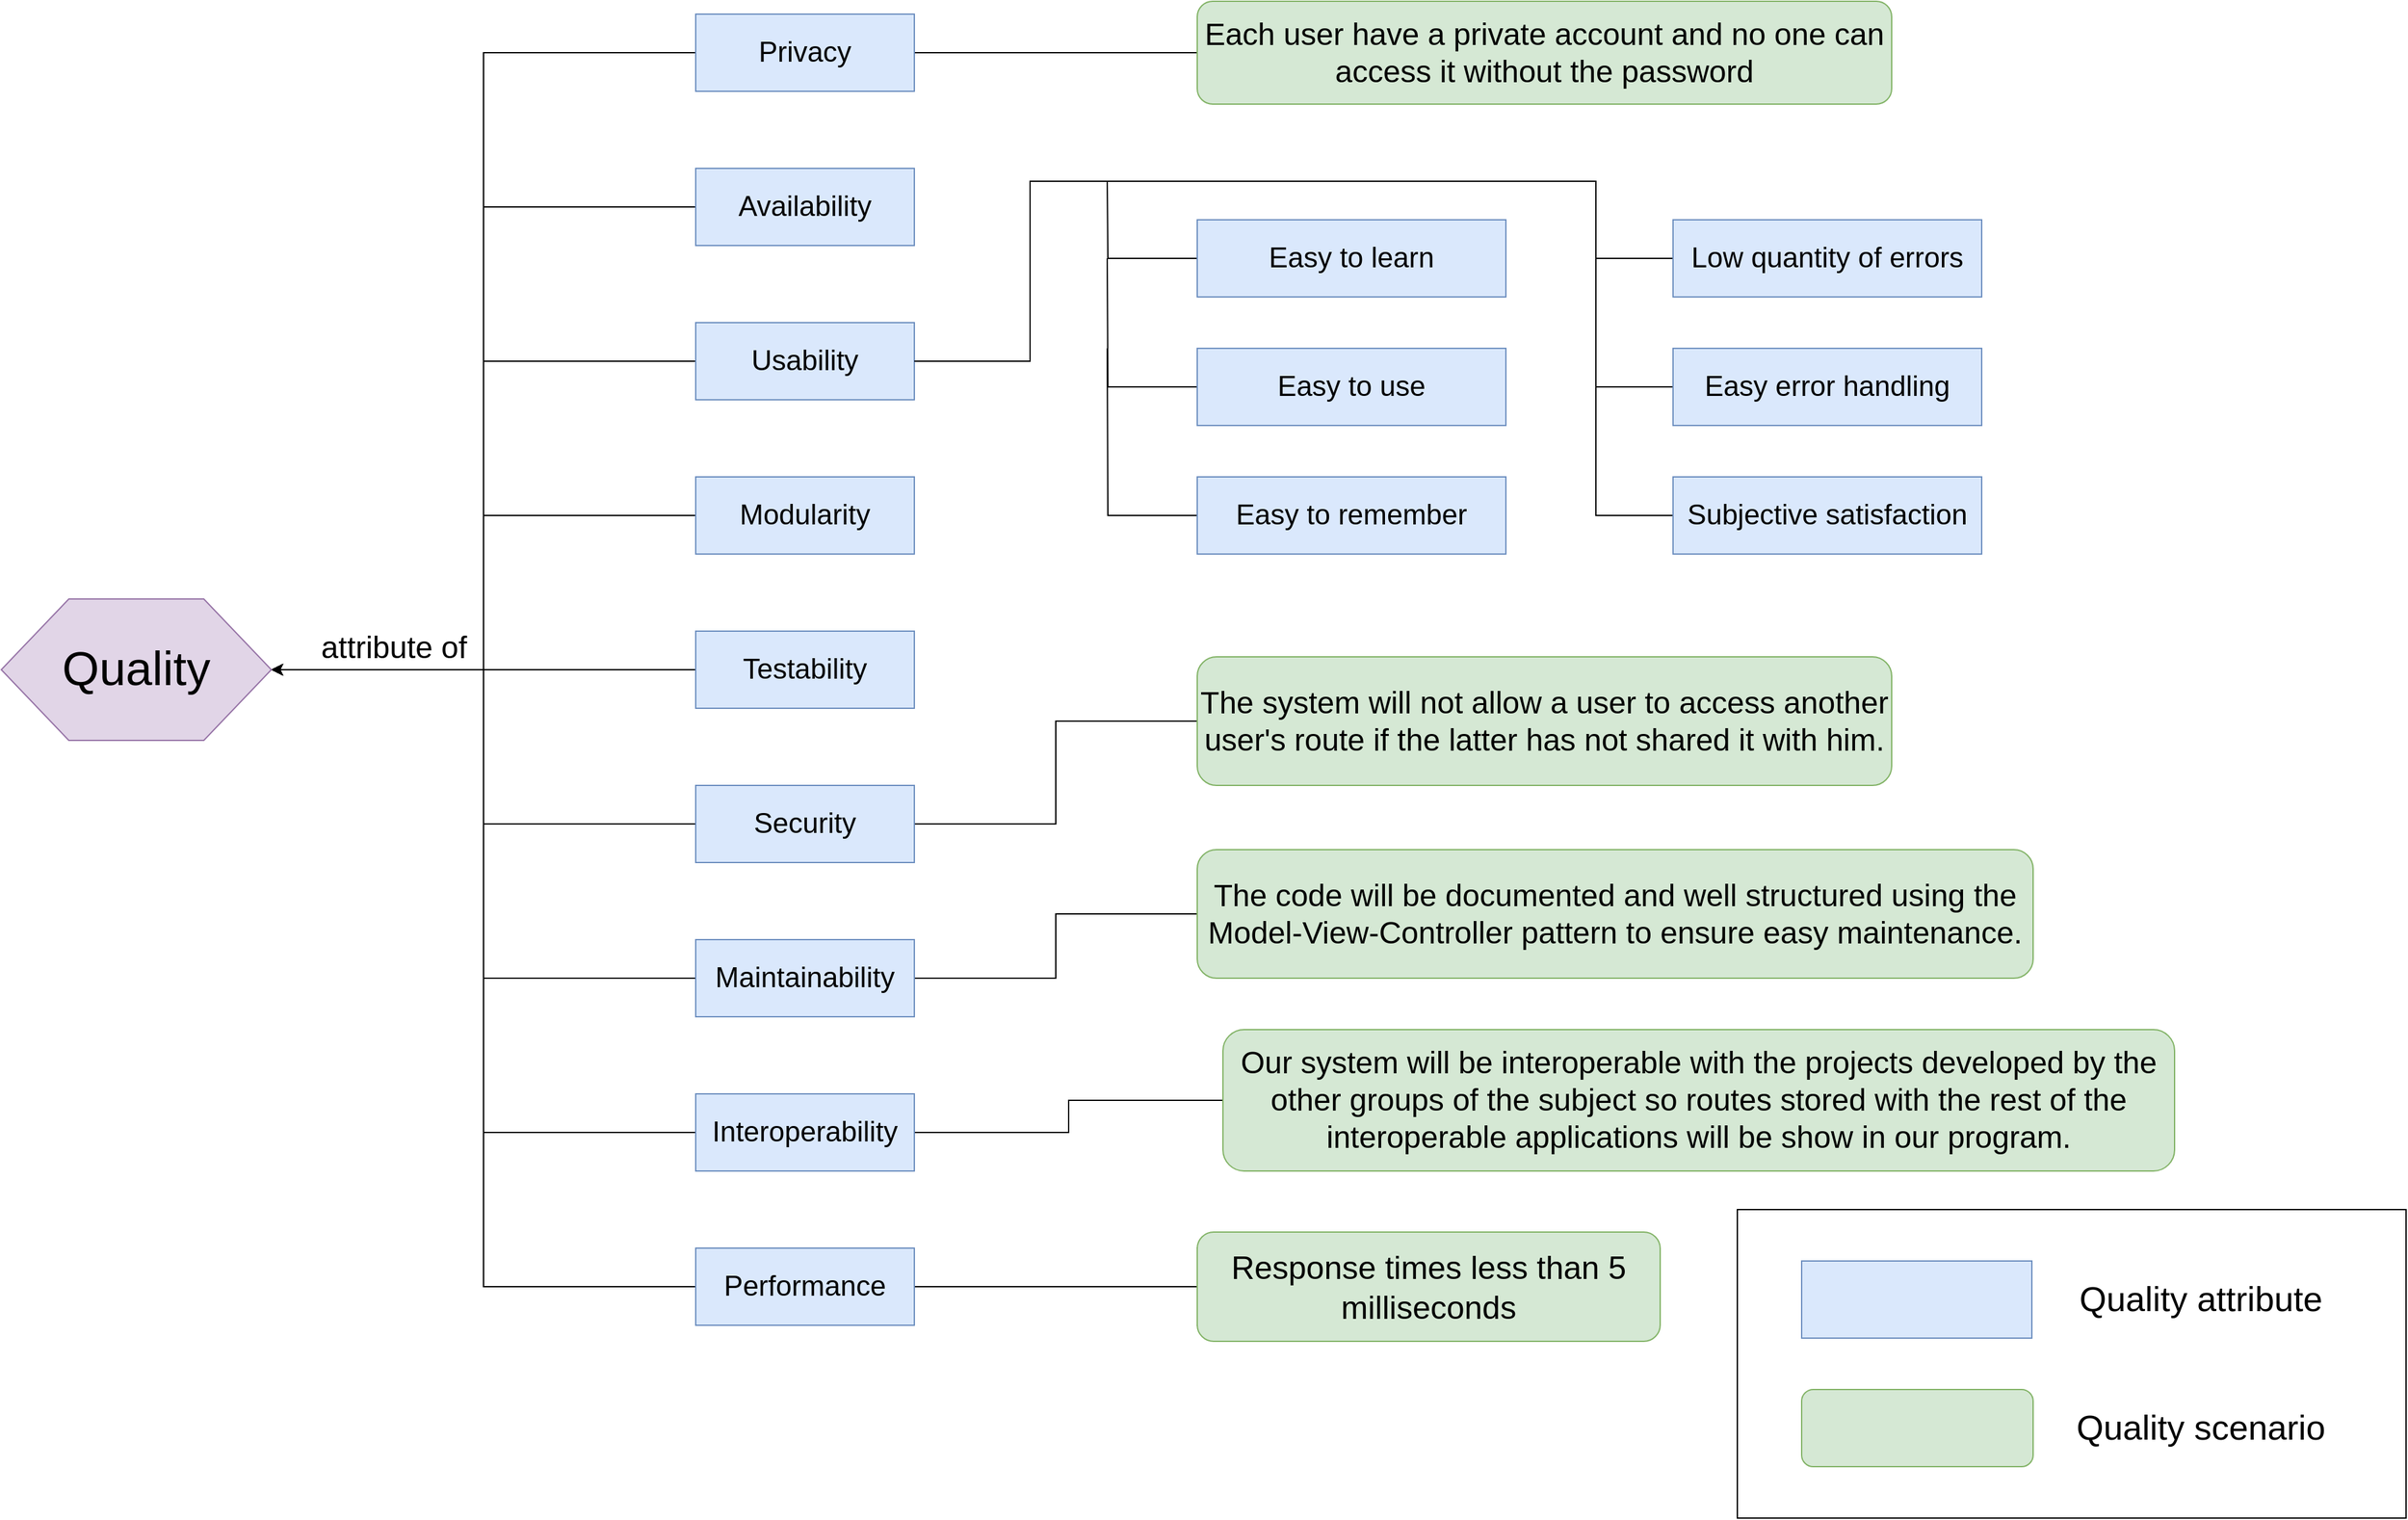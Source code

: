 <mxfile version="12.8.1" type="device"><diagram id="rhTepSLKKWJoMg6rRLYW" name="Page-1"><mxGraphModel dx="3413" dy="2352" grid="1" gridSize="10" guides="1" tooltips="1" connect="1" arrows="1" fold="1" page="1" pageScale="1" pageWidth="827" pageHeight="1169" math="0" shadow="0"><root><mxCell id="0"/><mxCell id="1" parent="0"/><mxCell id="WbtP2acn7FxdcyMSeGJ4-27" style="edgeStyle=orthogonalEdgeStyle;rounded=0;orthogonalLoop=1;jettySize=auto;html=1;entryX=1;entryY=0.5;entryDx=0;entryDy=0;fontSize=22;" parent="1" source="WbtP2acn7FxdcyMSeGJ4-4" target="WbtP2acn7FxdcyMSeGJ4-16" edge="1"><mxGeometry relative="1" as="geometry"/></mxCell><mxCell id="IzAJFOh3TH7jFxHh3JM8-11" style="edgeStyle=orthogonalEdgeStyle;rounded=0;orthogonalLoop=1;jettySize=auto;html=1;endArrow=none;endFill=0;" parent="1" source="WbtP2acn7FxdcyMSeGJ4-4" target="IzAJFOh3TH7jFxHh3JM8-10" edge="1"><mxGeometry relative="1" as="geometry"/></mxCell><mxCell id="WbtP2acn7FxdcyMSeGJ4-4" value="Performance" style="rounded=0;whiteSpace=wrap;html=1;fontSize=22;fillColor=#dae8fc;strokeColor=#6c8ebf;" parent="1" vertex="1"><mxGeometry x="200" y="660" width="170" height="60" as="geometry"/></mxCell><mxCell id="WbtP2acn7FxdcyMSeGJ4-26" style="edgeStyle=orthogonalEdgeStyle;rounded=0;orthogonalLoop=1;jettySize=auto;html=1;entryX=1;entryY=0.5;entryDx=0;entryDy=0;fontSize=22;" parent="1" source="WbtP2acn7FxdcyMSeGJ4-5" target="WbtP2acn7FxdcyMSeGJ4-16" edge="1"><mxGeometry relative="1" as="geometry"/></mxCell><mxCell id="IzAJFOh3TH7jFxHh3JM8-9" style="edgeStyle=orthogonalEdgeStyle;rounded=0;orthogonalLoop=1;jettySize=auto;html=1;entryX=0;entryY=0.5;entryDx=0;entryDy=0;endArrow=none;endFill=0;" parent="1" source="WbtP2acn7FxdcyMSeGJ4-5" target="IzAJFOh3TH7jFxHh3JM8-7" edge="1"><mxGeometry relative="1" as="geometry"/></mxCell><mxCell id="WbtP2acn7FxdcyMSeGJ4-5" value="Interoperability" style="rounded=0;whiteSpace=wrap;html=1;fontSize=22;fillColor=#dae8fc;strokeColor=#6c8ebf;" parent="1" vertex="1"><mxGeometry x="200" y="540" width="170" height="60" as="geometry"/></mxCell><mxCell id="WbtP2acn7FxdcyMSeGJ4-25" style="edgeStyle=orthogonalEdgeStyle;rounded=0;orthogonalLoop=1;jettySize=auto;html=1;entryX=1;entryY=0.5;entryDx=0;entryDy=0;fontSize=22;" parent="1" source="WbtP2acn7FxdcyMSeGJ4-6" target="WbtP2acn7FxdcyMSeGJ4-16" edge="1"><mxGeometry relative="1" as="geometry"/></mxCell><mxCell id="IzAJFOh3TH7jFxHh3JM8-13" style="edgeStyle=orthogonalEdgeStyle;rounded=0;orthogonalLoop=1;jettySize=auto;html=1;endArrow=none;endFill=0;" parent="1" source="WbtP2acn7FxdcyMSeGJ4-6" target="IzAJFOh3TH7jFxHh3JM8-12" edge="1"><mxGeometry relative="1" as="geometry"/></mxCell><mxCell id="WbtP2acn7FxdcyMSeGJ4-6" value="Maintainability" style="rounded=0;whiteSpace=wrap;html=1;fontSize=22;fillColor=#dae8fc;strokeColor=#6c8ebf;" parent="1" vertex="1"><mxGeometry x="200" y="420" width="170" height="60" as="geometry"/></mxCell><mxCell id="WbtP2acn7FxdcyMSeGJ4-23" style="edgeStyle=orthogonalEdgeStyle;rounded=0;orthogonalLoop=1;jettySize=auto;html=1;entryX=1;entryY=0.5;entryDx=0;entryDy=0;fontSize=22;" parent="1" source="WbtP2acn7FxdcyMSeGJ4-8" target="WbtP2acn7FxdcyMSeGJ4-16" edge="1"><mxGeometry relative="1" as="geometry"/></mxCell><mxCell id="IzAJFOh3TH7jFxHh3JM8-2" style="edgeStyle=orthogonalEdgeStyle;rounded=0;orthogonalLoop=1;jettySize=auto;html=1;entryX=0;entryY=0.5;entryDx=0;entryDy=0;endArrow=none;endFill=0;" parent="1" source="WbtP2acn7FxdcyMSeGJ4-8" target="IzAJFOh3TH7jFxHh3JM8-1" edge="1"><mxGeometry relative="1" as="geometry"/></mxCell><mxCell id="WbtP2acn7FxdcyMSeGJ4-8" value="Security" style="rounded=0;whiteSpace=wrap;html=1;fontSize=22;fillColor=#dae8fc;strokeColor=#6c8ebf;" parent="1" vertex="1"><mxGeometry x="200" y="300" width="170" height="60" as="geometry"/></mxCell><mxCell id="WbtP2acn7FxdcyMSeGJ4-22" style="edgeStyle=orthogonalEdgeStyle;rounded=0;orthogonalLoop=1;jettySize=auto;html=1;entryX=1;entryY=0.5;entryDx=0;entryDy=0;fontSize=22;" parent="1" source="WbtP2acn7FxdcyMSeGJ4-9" target="WbtP2acn7FxdcyMSeGJ4-16" edge="1"><mxGeometry relative="1" as="geometry"/></mxCell><mxCell id="WbtP2acn7FxdcyMSeGJ4-9" value="Testability" style="rounded=0;whiteSpace=wrap;html=1;fontSize=22;fillColor=#dae8fc;strokeColor=#6c8ebf;" parent="1" vertex="1"><mxGeometry x="200" y="180" width="170" height="60" as="geometry"/></mxCell><mxCell id="WbtP2acn7FxdcyMSeGJ4-21" style="edgeStyle=orthogonalEdgeStyle;rounded=0;orthogonalLoop=1;jettySize=auto;html=1;entryX=1;entryY=0.5;entryDx=0;entryDy=0;fontSize=22;" parent="1" source="WbtP2acn7FxdcyMSeGJ4-10" target="WbtP2acn7FxdcyMSeGJ4-16" edge="1"><mxGeometry relative="1" as="geometry"/></mxCell><mxCell id="WbtP2acn7FxdcyMSeGJ4-10" value="Modularity" style="rounded=0;whiteSpace=wrap;html=1;fontSize=22;fillColor=#dae8fc;strokeColor=#6c8ebf;" parent="1" vertex="1"><mxGeometry x="200" y="60" width="170" height="60" as="geometry"/></mxCell><mxCell id="WbtP2acn7FxdcyMSeGJ4-20" style="edgeStyle=orthogonalEdgeStyle;rounded=0;orthogonalLoop=1;jettySize=auto;html=1;entryX=1;entryY=0.5;entryDx=0;entryDy=0;fontSize=22;" parent="1" source="WbtP2acn7FxdcyMSeGJ4-11" target="WbtP2acn7FxdcyMSeGJ4-16" edge="1"><mxGeometry relative="1" as="geometry"/></mxCell><mxCell id="WbtP2acn7FxdcyMSeGJ4-11" value="Usability" style="rounded=0;whiteSpace=wrap;html=1;fontSize=22;fillColor=#dae8fc;strokeColor=#6c8ebf;" parent="1" vertex="1"><mxGeometry x="200" y="-60" width="170" height="60" as="geometry"/></mxCell><mxCell id="WbtP2acn7FxdcyMSeGJ4-19" style="edgeStyle=orthogonalEdgeStyle;rounded=0;orthogonalLoop=1;jettySize=auto;html=1;entryX=1;entryY=0.5;entryDx=0;entryDy=0;fontSize=22;" parent="1" source="WbtP2acn7FxdcyMSeGJ4-12" target="WbtP2acn7FxdcyMSeGJ4-16" edge="1"><mxGeometry relative="1" as="geometry"/></mxCell><mxCell id="WbtP2acn7FxdcyMSeGJ4-12" value="Availability" style="rounded=0;whiteSpace=wrap;html=1;fontSize=22;fillColor=#dae8fc;strokeColor=#6c8ebf;" parent="1" vertex="1"><mxGeometry x="200" y="-180" width="170" height="60" as="geometry"/></mxCell><mxCell id="WbtP2acn7FxdcyMSeGJ4-18" style="edgeStyle=orthogonalEdgeStyle;rounded=0;orthogonalLoop=1;jettySize=auto;html=1;entryX=1;entryY=0.5;entryDx=0;entryDy=0;fontSize=22;endArrow=none;endFill=0;" parent="1" source="WbtP2acn7FxdcyMSeGJ4-13" target="WbtP2acn7FxdcyMSeGJ4-16" edge="1"><mxGeometry relative="1" as="geometry"/></mxCell><mxCell id="WbtP2acn7FxdcyMSeGJ4-34" style="edgeStyle=orthogonalEdgeStyle;rounded=0;orthogonalLoop=1;jettySize=auto;html=1;entryX=0;entryY=0.5;entryDx=0;entryDy=0;endArrow=none;endFill=0;fontSize=24;" parent="1" source="WbtP2acn7FxdcyMSeGJ4-13" target="WbtP2acn7FxdcyMSeGJ4-33" edge="1"><mxGeometry relative="1" as="geometry"/></mxCell><mxCell id="WbtP2acn7FxdcyMSeGJ4-13" value="&lt;div&gt;Privacy&lt;/div&gt;" style="rounded=0;whiteSpace=wrap;html=1;fontSize=22;fillColor=#dae8fc;strokeColor=#6c8ebf;" parent="1" vertex="1"><mxGeometry x="200" y="-300" width="170" height="60" as="geometry"/></mxCell><mxCell id="WbtP2acn7FxdcyMSeGJ4-16" value="Quality" style="text;html=1;strokeColor=none;fillColor=none;align=center;verticalAlign=middle;whiteSpace=wrap;rounded=0;fontSize=30;" parent="1" vertex="1"><mxGeometry x="-240" y="155" width="110" height="110" as="geometry"/></mxCell><mxCell id="WbtP2acn7FxdcyMSeGJ4-31" value="&lt;font style=&quot;font-size: 24px&quot;&gt;attribute of&lt;/font&gt;" style="text;html=1;align=center;verticalAlign=middle;resizable=0;points=[];autosize=1;fontSize=30;" parent="1" vertex="1"><mxGeometry x="-100" y="170" width="130" height="40" as="geometry"/></mxCell><mxCell id="WbtP2acn7FxdcyMSeGJ4-33" value="&lt;font style=&quot;font-size: 24px;&quot;&gt;Each user have a private account and no one can access it without the password&lt;/font&gt;" style="rounded=1;whiteSpace=wrap;html=1;fontSize=24;fillColor=#d5e8d4;strokeColor=#82b366;" parent="1" vertex="1"><mxGeometry x="590" y="-310" width="540" height="80" as="geometry"/></mxCell><mxCell id="IzAJFOh3TH7jFxHh3JM8-3" style="edgeStyle=orthogonalEdgeStyle;rounded=0;orthogonalLoop=1;jettySize=auto;html=1;endArrow=none;endFill=0;" parent="1" source="WbtP2acn7FxdcyMSeGJ4-35" edge="1"><mxGeometry relative="1" as="geometry"><mxPoint x="520" y="-170" as="targetPoint"/></mxGeometry></mxCell><mxCell id="WbtP2acn7FxdcyMSeGJ4-35" value="Easy to learn" style="rounded=0;whiteSpace=wrap;html=1;fontSize=22;fillColor=#dae8fc;strokeColor=#6c8ebf;" parent="1" vertex="1"><mxGeometry x="590" y="-140" width="240" height="60" as="geometry"/></mxCell><mxCell id="WbtP2acn7FxdcyMSeGJ4-45" style="edgeStyle=orthogonalEdgeStyle;rounded=0;orthogonalLoop=1;jettySize=auto;html=1;endArrow=none;endFill=0;fontSize=24;" parent="1" source="WbtP2acn7FxdcyMSeGJ4-36" edge="1"><mxGeometry relative="1" as="geometry"><mxPoint x="370" y="-30" as="targetPoint"/><Array as="points"><mxPoint x="900" y="-110"/><mxPoint x="900" y="-170"/><mxPoint x="460" y="-170"/><mxPoint x="460" y="-30"/></Array></mxGeometry></mxCell><mxCell id="WbtP2acn7FxdcyMSeGJ4-36" value="Low quantity of errors" style="rounded=0;whiteSpace=wrap;html=1;fontSize=22;" parent="1" vertex="1"><mxGeometry x="960" y="-140" width="240" height="60" as="geometry"/></mxCell><mxCell id="IzAJFOh3TH7jFxHh3JM8-5" style="edgeStyle=orthogonalEdgeStyle;rounded=0;orthogonalLoop=1;jettySize=auto;html=1;endArrow=none;endFill=0;" parent="1" source="WbtP2acn7FxdcyMSeGJ4-37" edge="1"><mxGeometry relative="1" as="geometry"><mxPoint x="520" y="-40" as="targetPoint"/></mxGeometry></mxCell><mxCell id="WbtP2acn7FxdcyMSeGJ4-37" value="Easy to remember" style="rounded=0;whiteSpace=wrap;html=1;fontSize=22;" parent="1" vertex="1"><mxGeometry x="590" y="60" width="240" height="60" as="geometry"/></mxCell><mxCell id="IzAJFOh3TH7jFxHh3JM8-4" style="edgeStyle=orthogonalEdgeStyle;rounded=0;orthogonalLoop=1;jettySize=auto;html=1;endArrow=none;endFill=0;" parent="1" source="WbtP2acn7FxdcyMSeGJ4-38" edge="1"><mxGeometry relative="1" as="geometry"><mxPoint x="520" y="-110" as="targetPoint"/></mxGeometry></mxCell><mxCell id="WbtP2acn7FxdcyMSeGJ4-38" value="Easy to use" style="rounded=0;whiteSpace=wrap;html=1;fontSize=22;fillColor=#dae8fc;strokeColor=#6c8ebf;" parent="1" vertex="1"><mxGeometry x="590" y="-40" width="240" height="60" as="geometry"/></mxCell><mxCell id="WbtP2acn7FxdcyMSeGJ4-47" style="edgeStyle=orthogonalEdgeStyle;rounded=0;orthogonalLoop=1;jettySize=auto;html=1;endArrow=none;endFill=0;fontSize=24;" parent="1" source="WbtP2acn7FxdcyMSeGJ4-39" edge="1"><mxGeometry relative="1" as="geometry"><mxPoint x="370" y="-30" as="targetPoint"/><Array as="points"><mxPoint x="900" y="-10"/><mxPoint x="900" y="-170"/><mxPoint x="460" y="-170"/><mxPoint x="460" y="-30"/></Array></mxGeometry></mxCell><mxCell id="WbtP2acn7FxdcyMSeGJ4-39" value="Easy error handling" style="rounded=0;whiteSpace=wrap;html=1;fontSize=22;fillColor=#dae8fc;strokeColor=#6c8ebf;" parent="1" vertex="1"><mxGeometry x="960" y="-40" width="240" height="60" as="geometry"/></mxCell><mxCell id="WbtP2acn7FxdcyMSeGJ4-48" style="edgeStyle=orthogonalEdgeStyle;rounded=0;orthogonalLoop=1;jettySize=auto;html=1;entryX=1;entryY=0.5;entryDx=0;entryDy=0;endArrow=none;endFill=0;fontSize=24;" parent="1" source="WbtP2acn7FxdcyMSeGJ4-40" target="WbtP2acn7FxdcyMSeGJ4-11" edge="1"><mxGeometry relative="1" as="geometry"><Array as="points"><mxPoint x="900" y="90"/><mxPoint x="900" y="-170"/><mxPoint x="460" y="-170"/><mxPoint x="460" y="-30"/></Array></mxGeometry></mxCell><mxCell id="WbtP2acn7FxdcyMSeGJ4-40" value="Subjective satisfaction" style="rounded=0;whiteSpace=wrap;html=1;fontSize=22;fillColor=#dae8fc;strokeColor=#6c8ebf;" parent="1" vertex="1"><mxGeometry x="960" y="60" width="240" height="60" as="geometry"/></mxCell><mxCell id="IzAJFOh3TH7jFxHh3JM8-1" value="The system will not allow a user to access another user's route if the latter has not shared it with him." style="rounded=1;whiteSpace=wrap;html=1;fontSize=24;fillColor=#d5e8d4;strokeColor=#82b366;" parent="1" vertex="1"><mxGeometry x="590" y="200" width="540" height="100" as="geometry"/></mxCell><mxCell id="IzAJFOh3TH7jFxHh3JM8-6" value="Easy to remember" style="rounded=0;whiteSpace=wrap;html=1;fontSize=22;fillColor=#dae8fc;strokeColor=#6c8ebf;" parent="1" vertex="1"><mxGeometry x="590" y="60" width="240" height="60" as="geometry"/></mxCell><mxCell id="IzAJFOh3TH7jFxHh3JM8-7" value="Our system will be interoperable with the projects developed by the other groups of the subject so routes stored with the rest of the interoperable applications will be show in our program." style="rounded=1;whiteSpace=wrap;html=1;fontSize=24;fillColor=#d5e8d4;strokeColor=#82b366;" parent="1" vertex="1"><mxGeometry x="610" y="490" width="740" height="110" as="geometry"/></mxCell><mxCell id="IzAJFOh3TH7jFxHh3JM8-10" value="&lt;font style=&quot;font-size: 25px&quot;&gt;Short response times&lt;/font&gt;" style="rounded=0;whiteSpace=wrap;html=1;fontSize=22;" parent="1" vertex="1"><mxGeometry x="590" y="660" width="280" height="60" as="geometry"/></mxCell><mxCell id="IzAJFOh3TH7jFxHh3JM8-12" value="The code will be documented and well structured using the Model-View-Controller pattern to ensure easy maintenance." style="rounded=1;whiteSpace=wrap;html=1;fontSize=24;fillColor=#d5e8d4;strokeColor=#82b366;" parent="1" vertex="1"><mxGeometry x="590" y="350" width="650" height="100" as="geometry"/></mxCell><mxCell id="IzAJFOh3TH7jFxHh3JM8-16" value="Quality" style="shape=hexagon;perimeter=hexagonPerimeter2;whiteSpace=wrap;html=1;fontSize=37;fillColor=#e1d5e7;strokeColor=#9673a6;" parent="1" vertex="1"><mxGeometry x="-340" y="155" width="210" height="110" as="geometry"/></mxCell><mxCell id="IzAJFOh3TH7jFxHh3JM8-18" value="" style="rounded=0;whiteSpace=wrap;html=1;fontSize=27;" parent="1" vertex="1"><mxGeometry x="1010" y="630" width="520" height="240" as="geometry"/></mxCell><mxCell id="IzAJFOh3TH7jFxHh3JM8-19" value="" style="rounded=0;whiteSpace=wrap;html=1;fontSize=27;fillColor=#dae8fc;strokeColor=#6c8ebf;" parent="1" vertex="1"><mxGeometry x="1060" y="670" width="179" height="60" as="geometry"/></mxCell><mxCell id="IzAJFOh3TH7jFxHh3JM8-20" value="Quality attribute" style="text;html=1;align=center;verticalAlign=middle;resizable=0;points=[];autosize=1;fontSize=27;" parent="1" vertex="1"><mxGeometry x="1270" y="680" width="200" height="40" as="geometry"/></mxCell><mxCell id="IzAJFOh3TH7jFxHh3JM8-21" value="" style="rounded=1;whiteSpace=wrap;html=1;fontSize=27;fillColor=#d5e8d4;strokeColor=#82b366;" parent="1" vertex="1"><mxGeometry x="1060" y="770" width="180" height="60" as="geometry"/></mxCell><mxCell id="IzAJFOh3TH7jFxHh3JM8-22" value="Quality scenario" style="text;html=1;align=center;verticalAlign=middle;resizable=0;points=[];autosize=1;fontSize=27;" parent="1" vertex="1"><mxGeometry x="1265" y="780" width="210" height="40" as="geometry"/></mxCell><mxCell id="IzAJFOh3TH7jFxHh3JM8-23" value="Low quantity of errors" style="rounded=0;whiteSpace=wrap;html=1;fontSize=22;fillColor=#dae8fc;strokeColor=#6c8ebf;" parent="1" vertex="1"><mxGeometry x="960" y="-140" width="240" height="60" as="geometry"/></mxCell><mxCell id="fl9W2aKWAq6XzHshtr_j-1" value="&lt;span style=&quot;font-size: 25px&quot;&gt;Response times less than 5 milliseconds&lt;/span&gt;" style="rounded=1;whiteSpace=wrap;html=1;fontSize=24;fillColor=#d5e8d4;strokeColor=#82b366;" vertex="1" parent="1"><mxGeometry x="590" y="647.5" width="360" height="85" as="geometry"/></mxCell></root></mxGraphModel></diagram></mxfile>